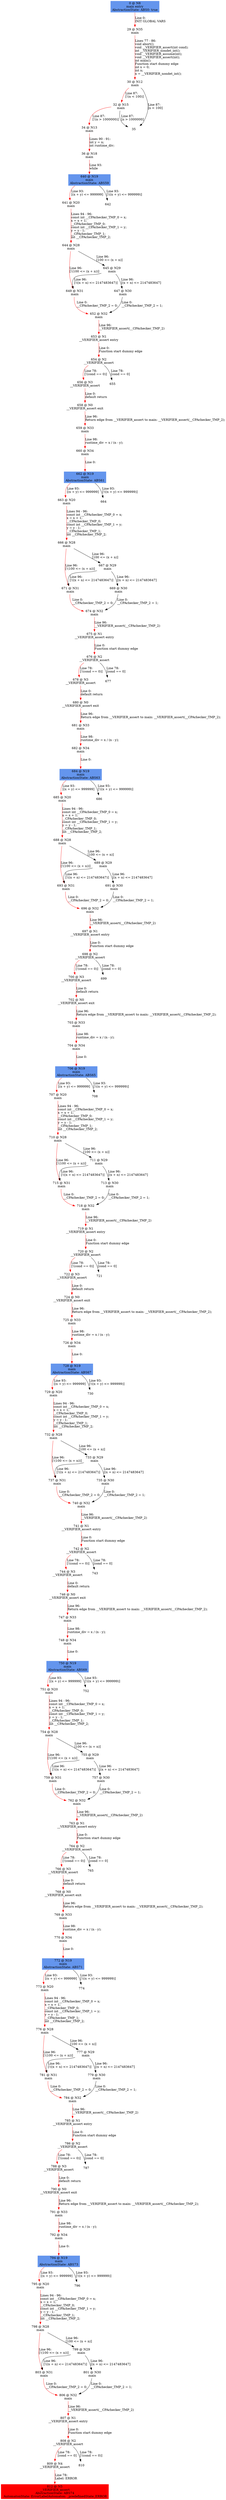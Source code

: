 digraph ARG {
node [style="filled" shape="box" color="white"]
0 [fillcolor="cornflowerblue" label="0 @ N8\nmain entry\nAbstractionState: ABS0: true\n" id="0"]
29 [label="29 @ N35\nmain\n" id="29"]
30 [label="30 @ N12\nmain\n" id="30"]
32 [label="32 @ N15\nmain\n" id="32"]
34 [label="34 @ N13\nmain\n" id="34"]
36 [label="36 @ N18\nmain\n" id="36"]
640 [fillcolor="cornflowerblue" label="640 @ N19\nmain\nAbstractionState: ABS59\n" id="640"]
641 [label="641 @ N20\nmain\n" id="641"]
644 [label="644 @ N28\nmain\n" id="644"]
649 [label="649 @ N31\nmain\n" id="649"]
652 [label="652 @ N32\nmain\n" id="652"]
653 [label="653 @ N1\n__VERIFIER_assert entry\n" id="653"]
654 [label="654 @ N2\n__VERIFIER_assert\n" id="654"]
656 [label="656 @ N3\n__VERIFIER_assert\n" id="656"]
658 [label="658 @ N0\n__VERIFIER_assert exit\n" id="658"]
659 [label="659 @ N33\nmain\n" id="659"]
660 [label="660 @ N34\nmain\n" id="660"]
662 [fillcolor="cornflowerblue" label="662 @ N19\nmain\nAbstractionState: ABS61\n" id="662"]
663 [label="663 @ N20\nmain\n" id="663"]
666 [label="666 @ N28\nmain\n" id="666"]
671 [label="671 @ N31\nmain\n" id="671"]
674 [label="674 @ N32\nmain\n" id="674"]
675 [label="675 @ N1\n__VERIFIER_assert entry\n" id="675"]
676 [label="676 @ N2\n__VERIFIER_assert\n" id="676"]
678 [label="678 @ N3\n__VERIFIER_assert\n" id="678"]
680 [label="680 @ N0\n__VERIFIER_assert exit\n" id="680"]
681 [label="681 @ N33\nmain\n" id="681"]
682 [label="682 @ N34\nmain\n" id="682"]
684 [fillcolor="cornflowerblue" label="684 @ N19\nmain\nAbstractionState: ABS63\n" id="684"]
685 [label="685 @ N20\nmain\n" id="685"]
688 [label="688 @ N28\nmain\n" id="688"]
693 [label="693 @ N31\nmain\n" id="693"]
696 [label="696 @ N32\nmain\n" id="696"]
697 [label="697 @ N1\n__VERIFIER_assert entry\n" id="697"]
698 [label="698 @ N2\n__VERIFIER_assert\n" id="698"]
700 [label="700 @ N3\n__VERIFIER_assert\n" id="700"]
702 [label="702 @ N0\n__VERIFIER_assert exit\n" id="702"]
703 [label="703 @ N33\nmain\n" id="703"]
704 [label="704 @ N34\nmain\n" id="704"]
706 [fillcolor="cornflowerblue" label="706 @ N19\nmain\nAbstractionState: ABS65\n" id="706"]
707 [label="707 @ N20\nmain\n" id="707"]
710 [label="710 @ N28\nmain\n" id="710"]
715 [label="715 @ N31\nmain\n" id="715"]
718 [label="718 @ N32\nmain\n" id="718"]
719 [label="719 @ N1\n__VERIFIER_assert entry\n" id="719"]
720 [label="720 @ N2\n__VERIFIER_assert\n" id="720"]
722 [label="722 @ N3\n__VERIFIER_assert\n" id="722"]
724 [label="724 @ N0\n__VERIFIER_assert exit\n" id="724"]
725 [label="725 @ N33\nmain\n" id="725"]
726 [label="726 @ N34\nmain\n" id="726"]
728 [fillcolor="cornflowerblue" label="728 @ N19\nmain\nAbstractionState: ABS67\n" id="728"]
729 [label="729 @ N20\nmain\n" id="729"]
732 [label="732 @ N28\nmain\n" id="732"]
737 [label="737 @ N31\nmain\n" id="737"]
740 [label="740 @ N32\nmain\n" id="740"]
741 [label="741 @ N1\n__VERIFIER_assert entry\n" id="741"]
742 [label="742 @ N2\n__VERIFIER_assert\n" id="742"]
744 [label="744 @ N3\n__VERIFIER_assert\n" id="744"]
746 [label="746 @ N0\n__VERIFIER_assert exit\n" id="746"]
747 [label="747 @ N33\nmain\n" id="747"]
748 [label="748 @ N34\nmain\n" id="748"]
750 [fillcolor="cornflowerblue" label="750 @ N19\nmain\nAbstractionState: ABS69\n" id="750"]
751 [label="751 @ N20\nmain\n" id="751"]
754 [label="754 @ N28\nmain\n" id="754"]
759 [label="759 @ N31\nmain\n" id="759"]
762 [label="762 @ N32\nmain\n" id="762"]
763 [label="763 @ N1\n__VERIFIER_assert entry\n" id="763"]
764 [label="764 @ N2\n__VERIFIER_assert\n" id="764"]
766 [label="766 @ N3\n__VERIFIER_assert\n" id="766"]
768 [label="768 @ N0\n__VERIFIER_assert exit\n" id="768"]
769 [label="769 @ N33\nmain\n" id="769"]
770 [label="770 @ N34\nmain\n" id="770"]
772 [fillcolor="cornflowerblue" label="772 @ N19\nmain\nAbstractionState: ABS71\n" id="772"]
773 [label="773 @ N20\nmain\n" id="773"]
776 [label="776 @ N28\nmain\n" id="776"]
781 [label="781 @ N31\nmain\n" id="781"]
784 [label="784 @ N32\nmain\n" id="784"]
785 [label="785 @ N1\n__VERIFIER_assert entry\n" id="785"]
786 [label="786 @ N2\n__VERIFIER_assert\n" id="786"]
788 [label="788 @ N3\n__VERIFIER_assert\n" id="788"]
790 [label="790 @ N0\n__VERIFIER_assert exit\n" id="790"]
791 [label="791 @ N33\nmain\n" id="791"]
792 [label="792 @ N34\nmain\n" id="792"]
794 [fillcolor="cornflowerblue" label="794 @ N19\nmain\nAbstractionState: ABS73\n" id="794"]
795 [label="795 @ N20\nmain\n" id="795"]
798 [label="798 @ N28\nmain\n" id="798"]
803 [label="803 @ N31\nmain\n" id="803"]
806 [label="806 @ N32\nmain\n" id="806"]
807 [label="807 @ N1\n__VERIFIER_assert entry\n" id="807"]
808 [label="808 @ N2\n__VERIFIER_assert\n" id="808"]
809 [label="809 @ N4\n__VERIFIER_assert\n" id="809"]
812 [fillcolor="red" label="812 @ N5\n__VERIFIER_assert\nAbstractionState: ABS74\n AutomatonState: ErrorLabelAutomaton: _predefinedState_ERROR\n" id="812"]
799 [label="799 @ N29\nmain\n" id="799"]
801 [label="801 @ N30\nmain\n" id="801"]
777 [label="777 @ N29\nmain\n" id="777"]
779 [label="779 @ N30\nmain\n" id="779"]
755 [label="755 @ N29\nmain\n" id="755"]
757 [label="757 @ N30\nmain\n" id="757"]
733 [label="733 @ N29\nmain\n" id="733"]
735 [label="735 @ N30\nmain\n" id="735"]
711 [label="711 @ N29\nmain\n" id="711"]
713 [label="713 @ N30\nmain\n" id="713"]
689 [label="689 @ N29\nmain\n" id="689"]
691 [label="691 @ N30\nmain\n" id="691"]
667 [label="667 @ N29\nmain\n" id="667"]
669 [label="669 @ N30\nmain\n" id="669"]
645 [label="645 @ N29\nmain\n" id="645"]
647 [label="647 @ N30\nmain\n" id="647"]
0 -> 29 [color="red" label="Line 0: \lINIT GLOBAL VARS\l" id="0 -> 29"]
29 -> 30 [color="red" label="Lines 77 - 86: \lvoid abort();\lvoid __VERIFIER_assert(int cond);\lint __VERIFIER_nondet_int();\lvoid __VERIFIER_assume(int);\lvoid __VERIFIER_assert(int);\lint main();\lFunction start dummy edge\lint x = 0;\lint n;\ln = __VERIFIER_nondet_int();\l" id="29 -> 30"]
30 -> 32 [color="red" label="Line 87: \l[!(n < 100)]\l" id="30 -> 32"]
30 -> 35 [label="Line 87: \l[n < 100]\l" id="30 -> 35"]
32 -> 34 [color="red" label="Line 87: \l[!(n > 1000000)]\l" id="32 -> 34"]
32 -> 35 [label="Line 87: \l[n > 1000000]\l" id="32 -> 35"]
34 -> 36 [color="red" label="Lines 90 - 91: \lint y = n;\lint runtime_div;\l" id="34 -> 36"]
36 -> 640 [color="red" label="Line 93: \lwhile\l" id="36 -> 640"]
640 -> 641 [color="red" label="Line 93: \l[(x + y) <= 999999]\l" id="640 -> 641"]
640 -> 642 [label="Line 93: \l[!((x + y) <= 999999)]\l" id="640 -> 642"]
641 -> 644 [color="red" label="Lines 94 - 96: \lconst int __CPAchecker_TMP_0 = x;\lx = x + 1;\l__CPAchecker_TMP_0;\lconst int __CPAchecker_TMP_1 = y;\ly = y - 1;\l__CPAchecker_TMP_1;\lint __CPAchecker_TMP_2;\l" id="641 -> 644"]
644 -> 645 [label="Line 96: \l[100 <= (x + n)]\l" id="644 -> 645"]
644 -> 649 [color="red" label="Line 96: \l[!(100 <= (x + n))]\l" id="644 -> 649"]
649 -> 652 [color="red" label="Line 0: \l__CPAchecker_TMP_2 = 0;\l" id="649 -> 652"]
652 -> 653 [color="red" label="Line 96: \l__VERIFIER_assert(__CPAchecker_TMP_2)\l" id="652 -> 653"]
653 -> 654 [color="red" label="Line 0: \lFunction start dummy edge\l" id="653 -> 654"]
654 -> 655 [label="Line 78: \l[cond == 0]\l" id="654 -> 655"]
654 -> 656 [color="red" label="Line 78: \l[!(cond == 0)]\l" id="654 -> 656"]
656 -> 658 [color="red" label="Line 0: \ldefault return\l" id="656 -> 658"]
658 -> 659 [color="red" label="Line 96: \lReturn edge from __VERIFIER_assert to main: __VERIFIER_assert(__CPAchecker_TMP_2);\l" id="658 -> 659"]
659 -> 660 [color="red" label="Line 98: \lruntime_div = x / (n - y);\l" id="659 -> 660"]
660 -> 662 [color="red" label="Line 0: \l\l" id="660 -> 662"]
662 -> 663 [color="red" label="Line 93: \l[(x + y) <= 999999]\l" id="662 -> 663"]
662 -> 664 [label="Line 93: \l[!((x + y) <= 999999)]\l" id="662 -> 664"]
663 -> 666 [color="red" label="Lines 94 - 96: \lconst int __CPAchecker_TMP_0 = x;\lx = x + 1;\l__CPAchecker_TMP_0;\lconst int __CPAchecker_TMP_1 = y;\ly = y - 1;\l__CPAchecker_TMP_1;\lint __CPAchecker_TMP_2;\l" id="663 -> 666"]
666 -> 667 [label="Line 96: \l[100 <= (x + n)]\l" id="666 -> 667"]
666 -> 671 [color="red" label="Line 96: \l[!(100 <= (x + n))]\l" id="666 -> 671"]
671 -> 674 [color="red" label="Line 0: \l__CPAchecker_TMP_2 = 0;\l" id="671 -> 674"]
674 -> 675 [color="red" label="Line 96: \l__VERIFIER_assert(__CPAchecker_TMP_2)\l" id="674 -> 675"]
675 -> 676 [color="red" label="Line 0: \lFunction start dummy edge\l" id="675 -> 676"]
676 -> 677 [label="Line 78: \l[cond == 0]\l" id="676 -> 677"]
676 -> 678 [color="red" label="Line 78: \l[!(cond == 0)]\l" id="676 -> 678"]
678 -> 680 [color="red" label="Line 0: \ldefault return\l" id="678 -> 680"]
680 -> 681 [color="red" label="Line 96: \lReturn edge from __VERIFIER_assert to main: __VERIFIER_assert(__CPAchecker_TMP_2);\l" id="680 -> 681"]
681 -> 682 [color="red" label="Line 98: \lruntime_div = x / (n - y);\l" id="681 -> 682"]
682 -> 684 [color="red" label="Line 0: \l\l" id="682 -> 684"]
684 -> 685 [color="red" label="Line 93: \l[(x + y) <= 999999]\l" id="684 -> 685"]
684 -> 686 [label="Line 93: \l[!((x + y) <= 999999)]\l" id="684 -> 686"]
685 -> 688 [color="red" label="Lines 94 - 96: \lconst int __CPAchecker_TMP_0 = x;\lx = x + 1;\l__CPAchecker_TMP_0;\lconst int __CPAchecker_TMP_1 = y;\ly = y - 1;\l__CPAchecker_TMP_1;\lint __CPAchecker_TMP_2;\l" id="685 -> 688"]
688 -> 689 [label="Line 96: \l[100 <= (x + n)]\l" id="688 -> 689"]
688 -> 693 [color="red" label="Line 96: \l[!(100 <= (x + n))]\l" id="688 -> 693"]
693 -> 696 [color="red" label="Line 0: \l__CPAchecker_TMP_2 = 0;\l" id="693 -> 696"]
696 -> 697 [color="red" label="Line 96: \l__VERIFIER_assert(__CPAchecker_TMP_2)\l" id="696 -> 697"]
697 -> 698 [color="red" label="Line 0: \lFunction start dummy edge\l" id="697 -> 698"]
698 -> 699 [label="Line 78: \l[cond == 0]\l" id="698 -> 699"]
698 -> 700 [color="red" label="Line 78: \l[!(cond == 0)]\l" id="698 -> 700"]
700 -> 702 [color="red" label="Line 0: \ldefault return\l" id="700 -> 702"]
702 -> 703 [color="red" label="Line 96: \lReturn edge from __VERIFIER_assert to main: __VERIFIER_assert(__CPAchecker_TMP_2);\l" id="702 -> 703"]
703 -> 704 [color="red" label="Line 98: \lruntime_div = x / (n - y);\l" id="703 -> 704"]
704 -> 706 [color="red" label="Line 0: \l\l" id="704 -> 706"]
706 -> 707 [color="red" label="Line 93: \l[(x + y) <= 999999]\l" id="706 -> 707"]
706 -> 708 [label="Line 93: \l[!((x + y) <= 999999)]\l" id="706 -> 708"]
707 -> 710 [color="red" label="Lines 94 - 96: \lconst int __CPAchecker_TMP_0 = x;\lx = x + 1;\l__CPAchecker_TMP_0;\lconst int __CPAchecker_TMP_1 = y;\ly = y - 1;\l__CPAchecker_TMP_1;\lint __CPAchecker_TMP_2;\l" id="707 -> 710"]
710 -> 711 [label="Line 96: \l[100 <= (x + n)]\l" id="710 -> 711"]
710 -> 715 [color="red" label="Line 96: \l[!(100 <= (x + n))]\l" id="710 -> 715"]
715 -> 718 [color="red" label="Line 0: \l__CPAchecker_TMP_2 = 0;\l" id="715 -> 718"]
718 -> 719 [color="red" label="Line 96: \l__VERIFIER_assert(__CPAchecker_TMP_2)\l" id="718 -> 719"]
719 -> 720 [color="red" label="Line 0: \lFunction start dummy edge\l" id="719 -> 720"]
720 -> 721 [label="Line 78: \l[cond == 0]\l" id="720 -> 721"]
720 -> 722 [color="red" label="Line 78: \l[!(cond == 0)]\l" id="720 -> 722"]
722 -> 724 [color="red" label="Line 0: \ldefault return\l" id="722 -> 724"]
724 -> 725 [color="red" label="Line 96: \lReturn edge from __VERIFIER_assert to main: __VERIFIER_assert(__CPAchecker_TMP_2);\l" id="724 -> 725"]
725 -> 726 [color="red" label="Line 98: \lruntime_div = x / (n - y);\l" id="725 -> 726"]
726 -> 728 [color="red" label="Line 0: \l\l" id="726 -> 728"]
728 -> 729 [color="red" label="Line 93: \l[(x + y) <= 999999]\l" id="728 -> 729"]
728 -> 730 [label="Line 93: \l[!((x + y) <= 999999)]\l" id="728 -> 730"]
729 -> 732 [color="red" label="Lines 94 - 96: \lconst int __CPAchecker_TMP_0 = x;\lx = x + 1;\l__CPAchecker_TMP_0;\lconst int __CPAchecker_TMP_1 = y;\ly = y - 1;\l__CPAchecker_TMP_1;\lint __CPAchecker_TMP_2;\l" id="729 -> 732"]
732 -> 733 [label="Line 96: \l[100 <= (x + n)]\l" id="732 -> 733"]
732 -> 737 [color="red" label="Line 96: \l[!(100 <= (x + n))]\l" id="732 -> 737"]
737 -> 740 [color="red" label="Line 0: \l__CPAchecker_TMP_2 = 0;\l" id="737 -> 740"]
740 -> 741 [color="red" label="Line 96: \l__VERIFIER_assert(__CPAchecker_TMP_2)\l" id="740 -> 741"]
741 -> 742 [color="red" label="Line 0: \lFunction start dummy edge\l" id="741 -> 742"]
742 -> 743 [label="Line 78: \l[cond == 0]\l" id="742 -> 743"]
742 -> 744 [color="red" label="Line 78: \l[!(cond == 0)]\l" id="742 -> 744"]
744 -> 746 [color="red" label="Line 0: \ldefault return\l" id="744 -> 746"]
746 -> 747 [color="red" label="Line 96: \lReturn edge from __VERIFIER_assert to main: __VERIFIER_assert(__CPAchecker_TMP_2);\l" id="746 -> 747"]
747 -> 748 [color="red" label="Line 98: \lruntime_div = x / (n - y);\l" id="747 -> 748"]
748 -> 750 [color="red" label="Line 0: \l\l" id="748 -> 750"]
750 -> 751 [color="red" label="Line 93: \l[(x + y) <= 999999]\l" id="750 -> 751"]
750 -> 752 [label="Line 93: \l[!((x + y) <= 999999)]\l" id="750 -> 752"]
751 -> 754 [color="red" label="Lines 94 - 96: \lconst int __CPAchecker_TMP_0 = x;\lx = x + 1;\l__CPAchecker_TMP_0;\lconst int __CPAchecker_TMP_1 = y;\ly = y - 1;\l__CPAchecker_TMP_1;\lint __CPAchecker_TMP_2;\l" id="751 -> 754"]
754 -> 755 [label="Line 96: \l[100 <= (x + n)]\l" id="754 -> 755"]
754 -> 759 [color="red" label="Line 96: \l[!(100 <= (x + n))]\l" id="754 -> 759"]
759 -> 762 [color="red" label="Line 0: \l__CPAchecker_TMP_2 = 0;\l" id="759 -> 762"]
762 -> 763 [color="red" label="Line 96: \l__VERIFIER_assert(__CPAchecker_TMP_2)\l" id="762 -> 763"]
763 -> 764 [color="red" label="Line 0: \lFunction start dummy edge\l" id="763 -> 764"]
764 -> 765 [label="Line 78: \l[cond == 0]\l" id="764 -> 765"]
764 -> 766 [color="red" label="Line 78: \l[!(cond == 0)]\l" id="764 -> 766"]
766 -> 768 [color="red" label="Line 0: \ldefault return\l" id="766 -> 768"]
768 -> 769 [color="red" label="Line 96: \lReturn edge from __VERIFIER_assert to main: __VERIFIER_assert(__CPAchecker_TMP_2);\l" id="768 -> 769"]
769 -> 770 [color="red" label="Line 98: \lruntime_div = x / (n - y);\l" id="769 -> 770"]
770 -> 772 [color="red" label="Line 0: \l\l" id="770 -> 772"]
772 -> 773 [color="red" label="Line 93: \l[(x + y) <= 999999]\l" id="772 -> 773"]
772 -> 774 [label="Line 93: \l[!((x + y) <= 999999)]\l" id="772 -> 774"]
773 -> 776 [color="red" label="Lines 94 - 96: \lconst int __CPAchecker_TMP_0 = x;\lx = x + 1;\l__CPAchecker_TMP_0;\lconst int __CPAchecker_TMP_1 = y;\ly = y - 1;\l__CPAchecker_TMP_1;\lint __CPAchecker_TMP_2;\l" id="773 -> 776"]
776 -> 777 [label="Line 96: \l[100 <= (x + n)]\l" id="776 -> 777"]
776 -> 781 [color="red" label="Line 96: \l[!(100 <= (x + n))]\l" id="776 -> 781"]
781 -> 784 [color="red" label="Line 0: \l__CPAchecker_TMP_2 = 0;\l" id="781 -> 784"]
784 -> 785 [color="red" label="Line 96: \l__VERIFIER_assert(__CPAchecker_TMP_2)\l" id="784 -> 785"]
785 -> 786 [color="red" label="Line 0: \lFunction start dummy edge\l" id="785 -> 786"]
786 -> 787 [label="Line 78: \l[cond == 0]\l" id="786 -> 787"]
786 -> 788 [color="red" label="Line 78: \l[!(cond == 0)]\l" id="786 -> 788"]
788 -> 790 [color="red" label="Line 0: \ldefault return\l" id="788 -> 790"]
790 -> 791 [color="red" label="Line 96: \lReturn edge from __VERIFIER_assert to main: __VERIFIER_assert(__CPAchecker_TMP_2);\l" id="790 -> 791"]
791 -> 792 [color="red" label="Line 98: \lruntime_div = x / (n - y);\l" id="791 -> 792"]
792 -> 794 [color="red" label="Line 0: \l\l" id="792 -> 794"]
794 -> 795 [color="red" label="Line 93: \l[(x + y) <= 999999]\l" id="794 -> 795"]
794 -> 796 [label="Line 93: \l[!((x + y) <= 999999)]\l" id="794 -> 796"]
795 -> 798 [color="red" label="Lines 94 - 96: \lconst int __CPAchecker_TMP_0 = x;\lx = x + 1;\l__CPAchecker_TMP_0;\lconst int __CPAchecker_TMP_1 = y;\ly = y - 1;\l__CPAchecker_TMP_1;\lint __CPAchecker_TMP_2;\l" id="795 -> 798"]
798 -> 799 [label="Line 96: \l[100 <= (x + n)]\l" id="798 -> 799"]
798 -> 803 [color="red" label="Line 96: \l[!(100 <= (x + n))]\l" id="798 -> 803"]
803 -> 806 [color="red" label="Line 0: \l__CPAchecker_TMP_2 = 0;\l" id="803 -> 806"]
806 -> 807 [color="red" label="Line 96: \l__VERIFIER_assert(__CPAchecker_TMP_2)\l" id="806 -> 807"]
807 -> 808 [color="red" label="Line 0: \lFunction start dummy edge\l" id="807 -> 808"]
808 -> 809 [color="red" label="Line 78: \l[cond == 0]\l" id="808 -> 809"]
808 -> 810 [label="Line 78: \l[!(cond == 0)]\l" id="808 -> 810"]
809 -> 812 [color="red" label="Line 78: \lLabel: ERROR\l" id="809 -> 812"]
799 -> 801 [label="Line 96: \l[(x + n) <= 2147483647]\l" id="799 -> 801"]
799 -> 803 [label="Line 96: \l[!((x + n) <= 2147483647)]\l" id="799 -> 803"]
801 -> 806 [label="Line 0: \l__CPAchecker_TMP_2 = 1;\l" id="801 -> 806"]
777 -> 779 [label="Line 96: \l[(x + n) <= 2147483647]\l" id="777 -> 779"]
777 -> 781 [label="Line 96: \l[!((x + n) <= 2147483647)]\l" id="777 -> 781"]
779 -> 784 [label="Line 0: \l__CPAchecker_TMP_2 = 1;\l" id="779 -> 784"]
755 -> 757 [label="Line 96: \l[(x + n) <= 2147483647]\l" id="755 -> 757"]
755 -> 759 [label="Line 96: \l[!((x + n) <= 2147483647)]\l" id="755 -> 759"]
757 -> 762 [label="Line 0: \l__CPAchecker_TMP_2 = 1;\l" id="757 -> 762"]
733 -> 735 [label="Line 96: \l[(x + n) <= 2147483647]\l" id="733 -> 735"]
733 -> 737 [label="Line 96: \l[!((x + n) <= 2147483647)]\l" id="733 -> 737"]
735 -> 740 [label="Line 0: \l__CPAchecker_TMP_2 = 1;\l" id="735 -> 740"]
711 -> 713 [label="Line 96: \l[(x + n) <= 2147483647]\l" id="711 -> 713"]
711 -> 715 [label="Line 96: \l[!((x + n) <= 2147483647)]\l" id="711 -> 715"]
713 -> 718 [label="Line 0: \l__CPAchecker_TMP_2 = 1;\l" id="713 -> 718"]
689 -> 691 [label="Line 96: \l[(x + n) <= 2147483647]\l" id="689 -> 691"]
689 -> 693 [label="Line 96: \l[!((x + n) <= 2147483647)]\l" id="689 -> 693"]
691 -> 696 [label="Line 0: \l__CPAchecker_TMP_2 = 1;\l" id="691 -> 696"]
667 -> 669 [label="Line 96: \l[(x + n) <= 2147483647]\l" id="667 -> 669"]
667 -> 671 [label="Line 96: \l[!((x + n) <= 2147483647)]\l" id="667 -> 671"]
669 -> 674 [label="Line 0: \l__CPAchecker_TMP_2 = 1;\l" id="669 -> 674"]
645 -> 647 [label="Line 96: \l[(x + n) <= 2147483647]\l" id="645 -> 647"]
645 -> 649 [label="Line 96: \l[!((x + n) <= 2147483647)]\l" id="645 -> 649"]
647 -> 652 [label="Line 0: \l__CPAchecker_TMP_2 = 1;\l" id="647 -> 652"]
}
